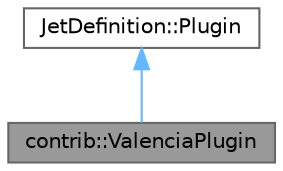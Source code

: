 digraph "contrib::ValenciaPlugin"
{
 // LATEX_PDF_SIZE
  bgcolor="transparent";
  edge [fontname=Helvetica,fontsize=10,labelfontname=Helvetica,labelfontsize=10];
  node [fontname=Helvetica,fontsize=10,shape=box,height=0.2,width=0.4];
  Node1 [id="Node000001",label="contrib::ValenciaPlugin",height=0.2,width=0.4,color="gray40", fillcolor="grey60", style="filled", fontcolor="black",tooltip="ValenciaPlugin is a plugin for fastjet (v2.4 upwards)"];
  Node2 -> Node1 [id="edge1_Node000001_Node000002",dir="back",color="steelblue1",style="solid",tooltip=" "];
  Node2 [id="Node000002",label="JetDefinition::Plugin",height=0.2,width=0.4,color="gray40", fillcolor="white", style="filled",tooltip=" "];
}
